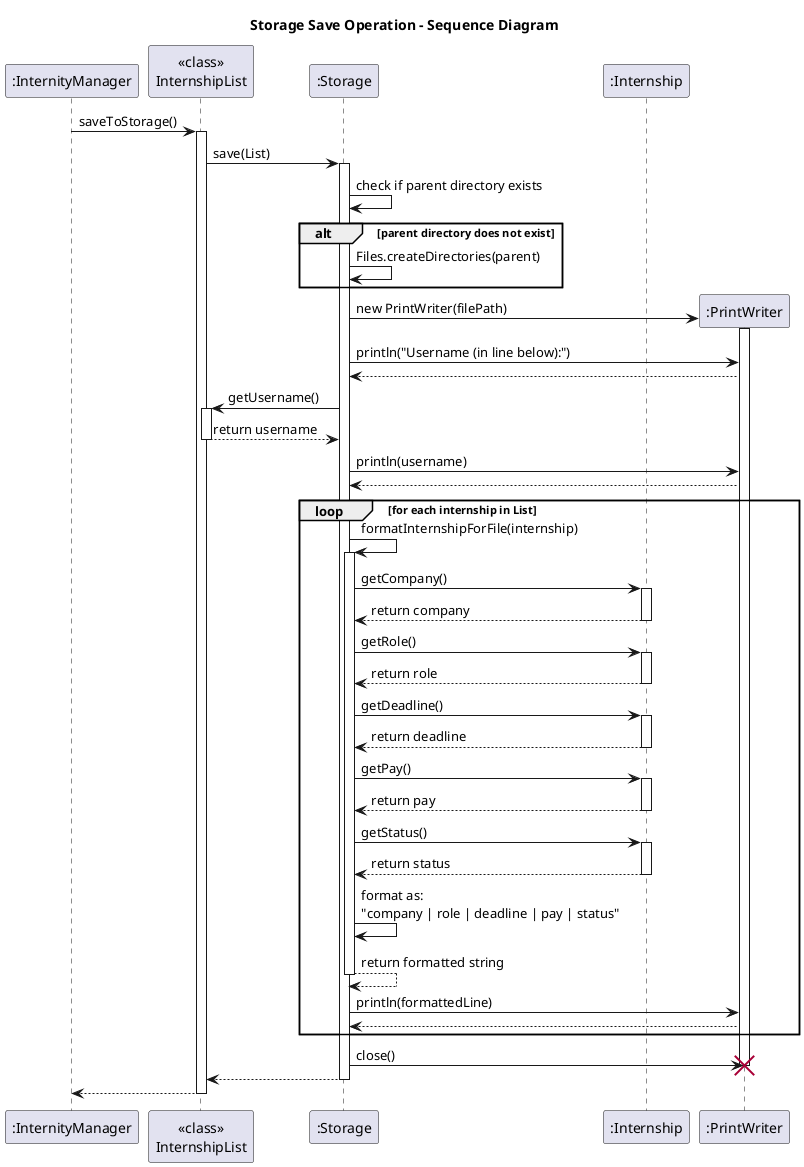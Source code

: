 @startuml
title Storage Save Operation - Sequence Diagram

participant ":InternityManager" as IM
participant "<<class>>\nInternshipList" as IL
participant ":Storage" as S
participant ":Internship" as Intern

IM -> IL: saveToStorage()
activate IL

IL -> S: save(List)
activate S

S -> S: check if parent directory exists
alt parent directory does not exist
    S -> S: Files.createDirectories(parent)
end

create ":PrintWriter" as PW
S -> PW**: new PrintWriter(filePath)
activate PW

S -> PW: println("Username (in line below):")
PW --> S:

S -> IL: getUsername()
activate IL
IL --> S: return username
deactivate IL

S -> PW: println(username)
PW --> S:

loop for each internship in List
    S -> S: formatInternshipForFile(internship)
    activate S

    S -> Intern: getCompany()
    activate Intern
    Intern --> S: return company
    deactivate Intern

    S -> Intern: getRole()
    activate Intern
    Intern --> S: return role
    deactivate Intern

    S -> Intern: getDeadline()
    activate Intern
    Intern --> S: return deadline
    deactivate Intern

    S -> Intern: getPay()
    activate Intern
    Intern --> S: return pay
    deactivate Intern

    S -> Intern: getStatus()
    activate Intern
    Intern --> S: return status
    deactivate Intern

    S -> S: format as:\n"company | role | deadline | pay | status"
    S --> S: return formatted string
    deactivate S

    S -> PW: println(formattedLine)
    PW --> S:
end

S -> PW: close()
deactivate PW
destroy PW

S --> IL:
deactivate S

IL --> IM:
deactivate IL

@enduml